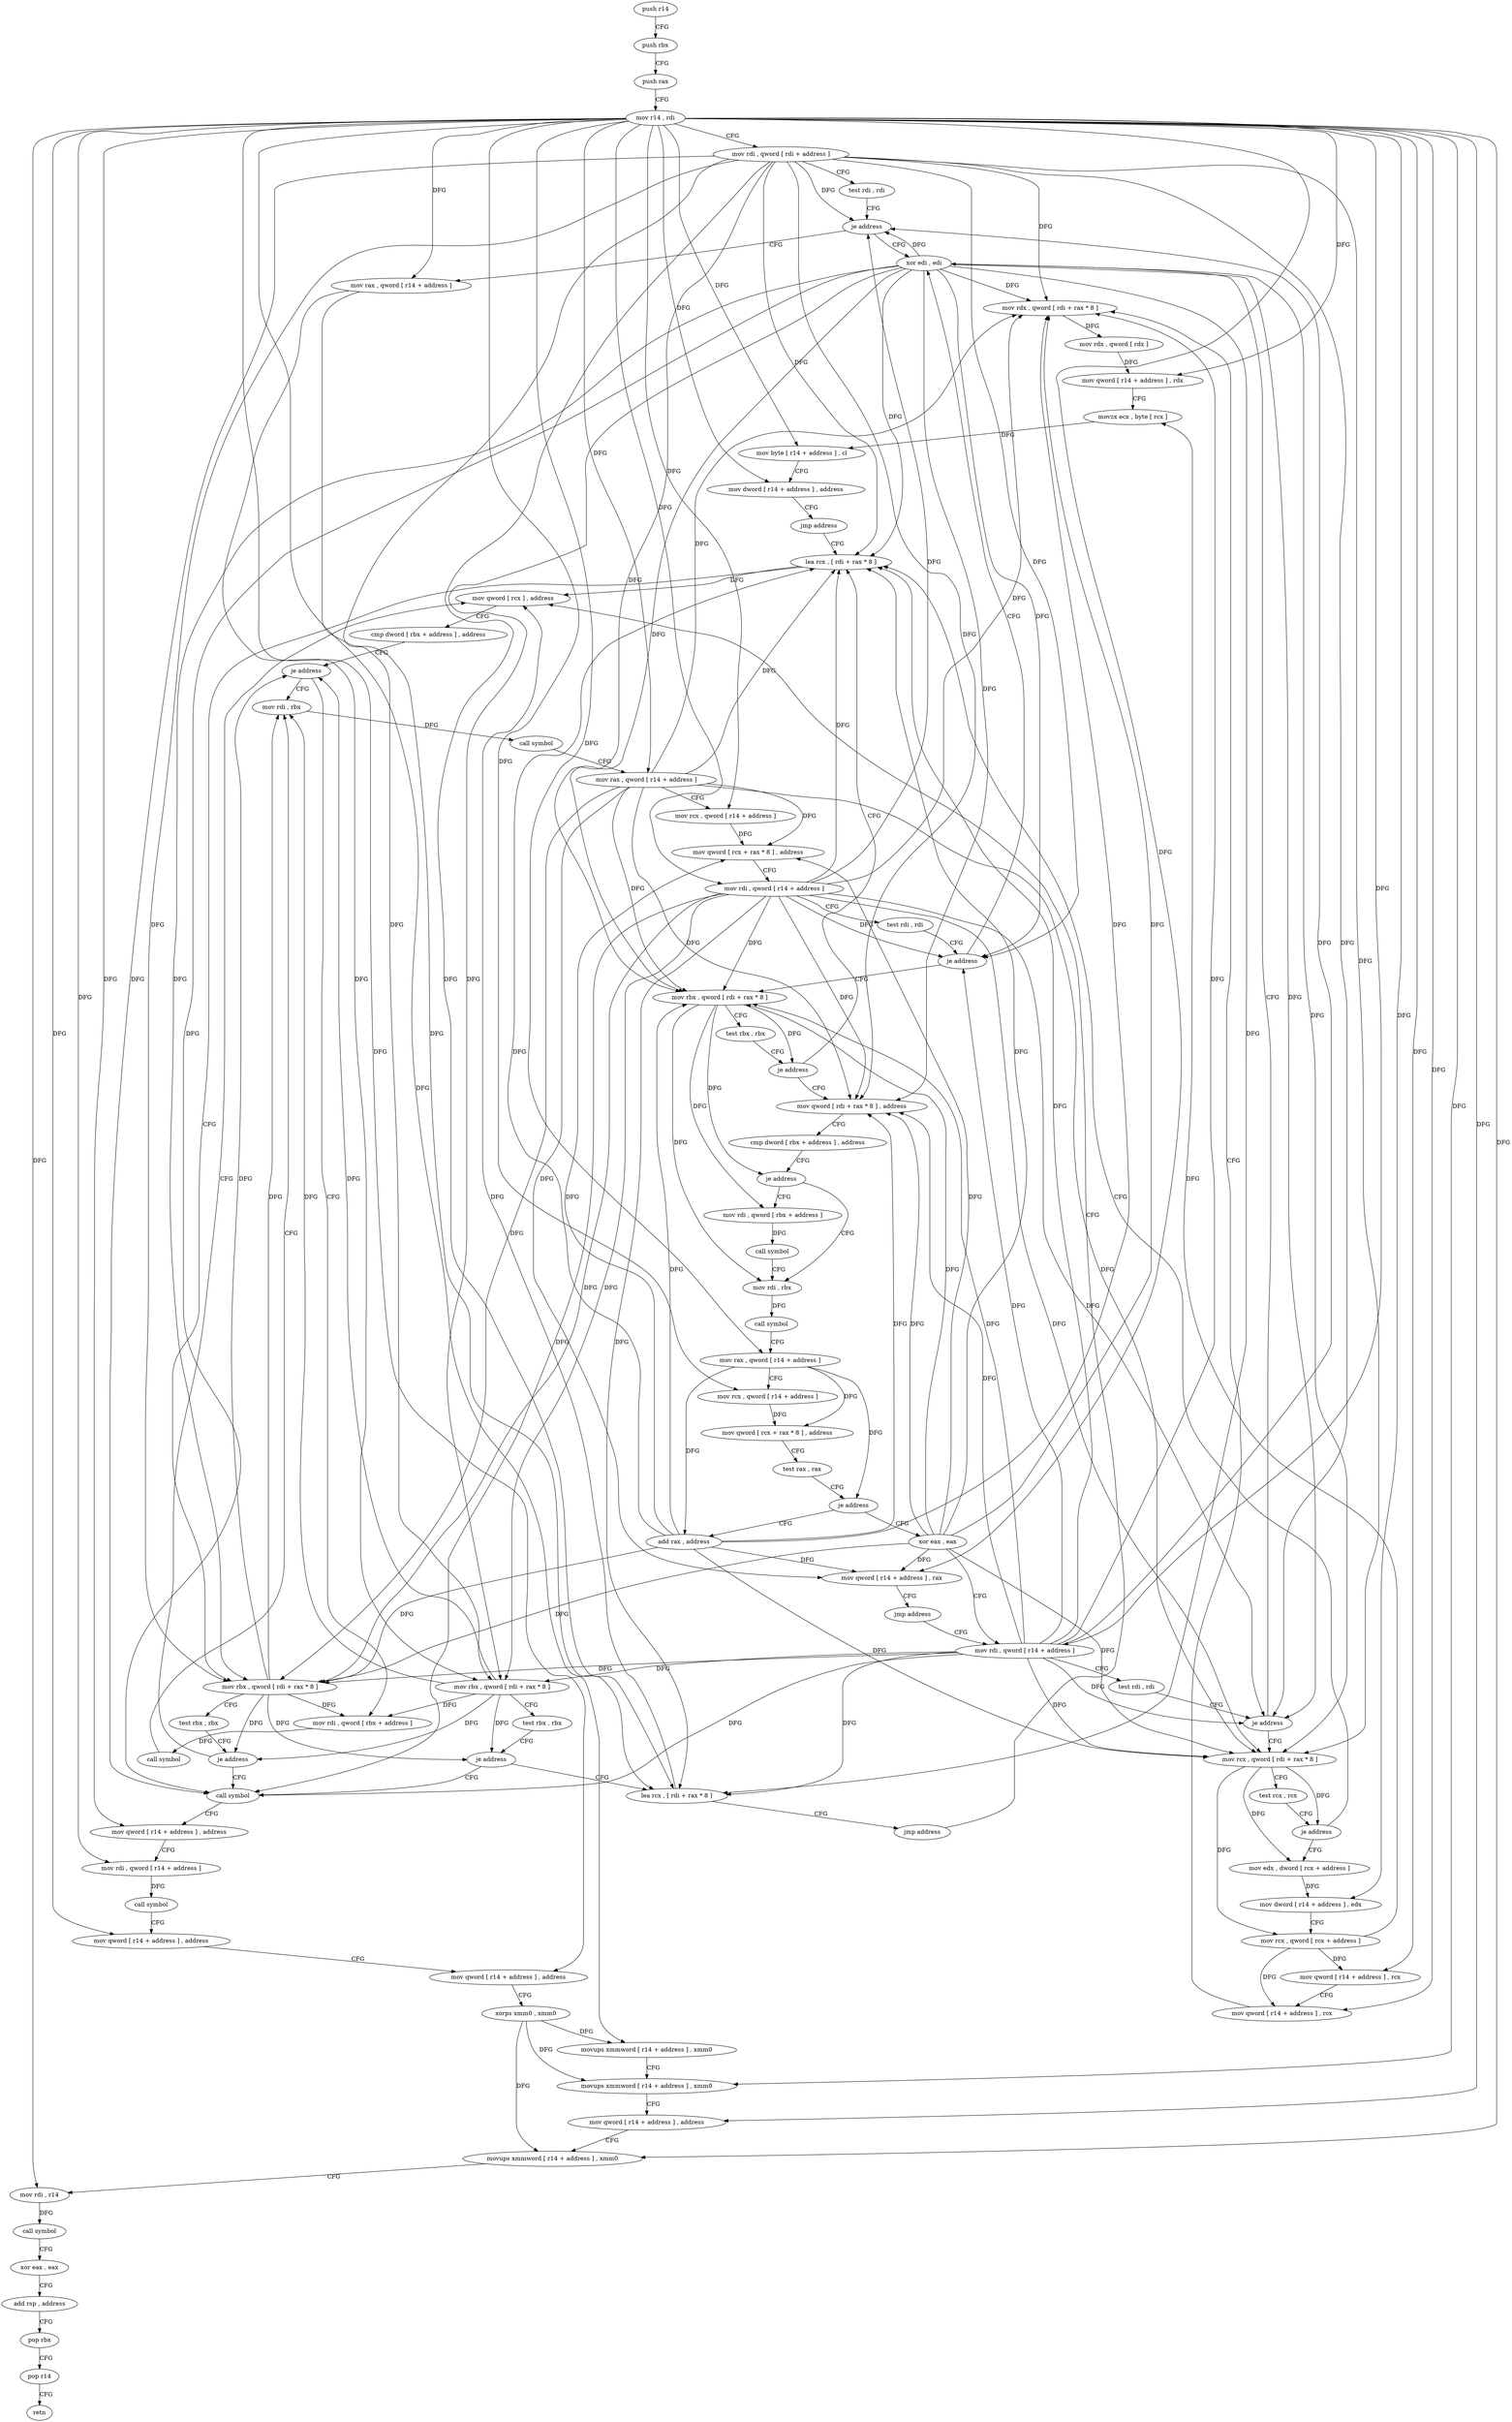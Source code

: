 digraph "func" {
"129840" [label = "push r14" ]
"129842" [label = "push rbx" ]
"129843" [label = "push rax" ]
"129844" [label = "mov r14 , rdi" ]
"129847" [label = "mov rdi , qword [ rdi + address ]" ]
"129851" [label = "test rdi , rdi" ]
"129854" [label = "je address" ]
"130125" [label = "xor edi , edi" ]
"129860" [label = "mov rax , qword [ r14 + address ]" ]
"130127" [label = "call symbol" ]
"129864" [label = "mov rbx , qword [ rdi + rax * 8 ]" ]
"129868" [label = "test rbx , rbx" ]
"129871" [label = "je address" ]
"129877" [label = "lea rcx , [ rdi + rax * 8 ]" ]
"130132" [label = "mov qword [ r14 + address ] , address" ]
"130140" [label = "mov rdi , qword [ r14 + address ]" ]
"130144" [label = "call symbol" ]
"130149" [label = "mov qword [ r14 + address ] , address" ]
"130157" [label = "mov qword [ r14 + address ] , address" ]
"130165" [label = "xorps xmm0 , xmm0" ]
"130168" [label = "movups xmmword [ r14 + address ] , xmm0" ]
"130173" [label = "movups xmmword [ r14 + address ] , xmm0" ]
"130178" [label = "mov qword [ r14 + address ] , address" ]
"130186" [label = "movups xmmword [ r14 + address ] , xmm0" ]
"130191" [label = "mov rdi , r14" ]
"130194" [label = "call symbol" ]
"130199" [label = "xor eax , eax" ]
"130201" [label = "add rsp , address" ]
"130205" [label = "pop rbx" ]
"130206" [label = "pop r14" ]
"130208" [label = "retn" ]
"129881" [label = "jmp address" ]
"129905" [label = "mov qword [ rcx ] , address" ]
"129912" [label = "cmp dword [ rbx + address ] , address" ]
"129916" [label = "je address" ]
"129927" [label = "mov rdi , rbx" ]
"129918" [label = "mov rdi , qword [ rbx + address ]" ]
"129930" [label = "call symbol" ]
"129935" [label = "mov rax , qword [ r14 + address ]" ]
"129939" [label = "mov rcx , qword [ r14 + address ]" ]
"129943" [label = "mov qword [ rcx + rax * 8 ] , address" ]
"129951" [label = "mov rdi , qword [ r14 + address ]" ]
"129955" [label = "test rdi , rdi" ]
"129958" [label = "je address" ]
"129964" [label = "mov rbx , qword [ rdi + rax * 8 ]" ]
"129922" [label = "call symbol" ]
"129968" [label = "test rbx , rbx" ]
"129971" [label = "je address" ]
"129888" [label = "lea rcx , [ rdi + rax * 8 ]" ]
"129973" [label = "mov qword [ rdi + rax * 8 ] , address" ]
"129892" [label = "mov rbx , qword [ rdi + rax * 8 ]" ]
"129896" [label = "test rbx , rbx" ]
"129899" [label = "je address" ]
"129981" [label = "cmp dword [ rbx + address ] , address" ]
"129985" [label = "je address" ]
"129996" [label = "mov rdi , rbx" ]
"129987" [label = "mov rdi , qword [ rbx + address ]" ]
"129999" [label = "call symbol" ]
"130004" [label = "mov rax , qword [ r14 + address ]" ]
"130008" [label = "mov rcx , qword [ r14 + address ]" ]
"130012" [label = "mov qword [ rcx + rax * 8 ] , address" ]
"130020" [label = "test rax , rax" ]
"130023" [label = "je address" ]
"130048" [label = "xor eax , eax" ]
"130025" [label = "add rax , address" ]
"129991" [label = "call symbol" ]
"130050" [label = "mov rdi , qword [ r14 + address ]" ]
"130029" [label = "mov qword [ r14 + address ] , rax" ]
"130033" [label = "jmp address" ]
"130059" [label = "mov rcx , qword [ rdi + rax * 8 ]" ]
"130063" [label = "test rcx , rcx" ]
"130066" [label = "je address" ]
"130072" [label = "mov edx , dword [ rcx + address ]" ]
"130054" [label = "test rdi , rdi" ]
"130057" [label = "je address" ]
"130075" [label = "mov dword [ r14 + address ] , edx" ]
"130079" [label = "mov rcx , qword [ rcx + address ]" ]
"130083" [label = "mov qword [ r14 + address ] , rcx" ]
"130087" [label = "mov qword [ r14 + address ] , rcx" ]
"130094" [label = "mov rdx , qword [ rdi + rax * 8 ]" ]
"130098" [label = "mov rdx , qword [ rdx ]" ]
"130101" [label = "mov qword [ r14 + address ] , rdx" ]
"130105" [label = "movzx ecx , byte [ rcx ]" ]
"130108" [label = "mov byte [ r14 + address ] , cl" ]
"130112" [label = "mov dword [ r14 + address ] , address" ]
"130120" [label = "jmp address" ]
"129840" -> "129842" [ label = "CFG" ]
"129842" -> "129843" [ label = "CFG" ]
"129843" -> "129844" [ label = "CFG" ]
"129844" -> "129847" [ label = "CFG" ]
"129844" -> "129860" [ label = "DFG" ]
"129844" -> "130132" [ label = "DFG" ]
"129844" -> "130140" [ label = "DFG" ]
"129844" -> "130149" [ label = "DFG" ]
"129844" -> "130157" [ label = "DFG" ]
"129844" -> "130168" [ label = "DFG" ]
"129844" -> "130173" [ label = "DFG" ]
"129844" -> "130178" [ label = "DFG" ]
"129844" -> "130186" [ label = "DFG" ]
"129844" -> "130191" [ label = "DFG" ]
"129844" -> "129935" [ label = "DFG" ]
"129844" -> "129939" [ label = "DFG" ]
"129844" -> "129951" [ label = "DFG" ]
"129844" -> "130004" [ label = "DFG" ]
"129844" -> "130008" [ label = "DFG" ]
"129844" -> "130029" [ label = "DFG" ]
"129844" -> "130050" [ label = "DFG" ]
"129844" -> "130075" [ label = "DFG" ]
"129844" -> "130083" [ label = "DFG" ]
"129844" -> "130087" [ label = "DFG" ]
"129844" -> "130101" [ label = "DFG" ]
"129844" -> "130108" [ label = "DFG" ]
"129844" -> "130112" [ label = "DFG" ]
"129847" -> "129851" [ label = "CFG" ]
"129847" -> "129854" [ label = "DFG" ]
"129847" -> "129864" [ label = "DFG" ]
"129847" -> "130127" [ label = "DFG" ]
"129847" -> "129877" [ label = "DFG" ]
"129847" -> "129958" [ label = "DFG" ]
"129847" -> "129964" [ label = "DFG" ]
"129847" -> "129888" [ label = "DFG" ]
"129847" -> "129892" [ label = "DFG" ]
"129847" -> "129973" [ label = "DFG" ]
"129847" -> "130057" [ label = "DFG" ]
"129847" -> "130059" [ label = "DFG" ]
"129847" -> "130094" [ label = "DFG" ]
"129851" -> "129854" [ label = "CFG" ]
"129854" -> "130125" [ label = "CFG" ]
"129854" -> "129860" [ label = "CFG" ]
"130125" -> "130127" [ label = "DFG" ]
"130125" -> "129854" [ label = "DFG" ]
"130125" -> "129864" [ label = "DFG" ]
"130125" -> "129877" [ label = "DFG" ]
"130125" -> "129958" [ label = "DFG" ]
"130125" -> "129964" [ label = "DFG" ]
"130125" -> "129888" [ label = "DFG" ]
"130125" -> "129892" [ label = "DFG" ]
"130125" -> "129973" [ label = "DFG" ]
"130125" -> "130057" [ label = "DFG" ]
"130125" -> "130059" [ label = "DFG" ]
"130125" -> "130094" [ label = "DFG" ]
"129860" -> "129864" [ label = "DFG" ]
"129860" -> "129877" [ label = "DFG" ]
"130127" -> "130132" [ label = "CFG" ]
"129864" -> "129868" [ label = "CFG" ]
"129864" -> "129871" [ label = "DFG" ]
"129864" -> "129916" [ label = "DFG" ]
"129864" -> "129927" [ label = "DFG" ]
"129864" -> "129918" [ label = "DFG" ]
"129864" -> "129899" [ label = "DFG" ]
"129868" -> "129871" [ label = "CFG" ]
"129871" -> "130127" [ label = "CFG" ]
"129871" -> "129877" [ label = "CFG" ]
"129877" -> "129881" [ label = "CFG" ]
"129877" -> "129905" [ label = "DFG" ]
"130132" -> "130140" [ label = "CFG" ]
"130140" -> "130144" [ label = "DFG" ]
"130144" -> "130149" [ label = "CFG" ]
"130149" -> "130157" [ label = "CFG" ]
"130157" -> "130165" [ label = "CFG" ]
"130165" -> "130168" [ label = "DFG" ]
"130165" -> "130173" [ label = "DFG" ]
"130165" -> "130186" [ label = "DFG" ]
"130168" -> "130173" [ label = "CFG" ]
"130173" -> "130178" [ label = "CFG" ]
"130178" -> "130186" [ label = "CFG" ]
"130186" -> "130191" [ label = "CFG" ]
"130191" -> "130194" [ label = "DFG" ]
"130194" -> "130199" [ label = "CFG" ]
"130199" -> "130201" [ label = "CFG" ]
"130201" -> "130205" [ label = "CFG" ]
"130205" -> "130206" [ label = "CFG" ]
"130206" -> "130208" [ label = "CFG" ]
"129881" -> "129905" [ label = "CFG" ]
"129905" -> "129912" [ label = "CFG" ]
"129912" -> "129916" [ label = "CFG" ]
"129916" -> "129927" [ label = "CFG" ]
"129916" -> "129918" [ label = "CFG" ]
"129927" -> "129930" [ label = "DFG" ]
"129918" -> "129922" [ label = "DFG" ]
"129930" -> "129935" [ label = "CFG" ]
"129935" -> "129939" [ label = "CFG" ]
"129935" -> "129943" [ label = "DFG" ]
"129935" -> "129964" [ label = "DFG" ]
"129935" -> "129888" [ label = "DFG" ]
"129935" -> "129892" [ label = "DFG" ]
"129935" -> "129973" [ label = "DFG" ]
"129935" -> "130029" [ label = "DFG" ]
"129935" -> "130059" [ label = "DFG" ]
"129935" -> "130094" [ label = "DFG" ]
"129939" -> "129943" [ label = "DFG" ]
"129943" -> "129951" [ label = "CFG" ]
"129951" -> "129955" [ label = "CFG" ]
"129951" -> "129854" [ label = "DFG" ]
"129951" -> "130127" [ label = "DFG" ]
"129951" -> "129864" [ label = "DFG" ]
"129951" -> "129877" [ label = "DFG" ]
"129951" -> "129958" [ label = "DFG" ]
"129951" -> "129964" [ label = "DFG" ]
"129951" -> "129888" [ label = "DFG" ]
"129951" -> "129892" [ label = "DFG" ]
"129951" -> "129973" [ label = "DFG" ]
"129951" -> "130057" [ label = "DFG" ]
"129951" -> "130059" [ label = "DFG" ]
"129951" -> "130094" [ label = "DFG" ]
"129955" -> "129958" [ label = "CFG" ]
"129958" -> "130125" [ label = "CFG" ]
"129958" -> "129964" [ label = "CFG" ]
"129964" -> "129968" [ label = "CFG" ]
"129964" -> "129971" [ label = "DFG" ]
"129964" -> "129985" [ label = "DFG" ]
"129964" -> "129996" [ label = "DFG" ]
"129964" -> "129987" [ label = "DFG" ]
"129922" -> "129927" [ label = "CFG" ]
"129968" -> "129971" [ label = "CFG" ]
"129971" -> "129888" [ label = "CFG" ]
"129971" -> "129973" [ label = "CFG" ]
"129888" -> "129892" [ label = "CFG" ]
"129888" -> "129905" [ label = "DFG" ]
"129973" -> "129981" [ label = "CFG" ]
"129892" -> "129896" [ label = "CFG" ]
"129892" -> "129871" [ label = "DFG" ]
"129892" -> "129916" [ label = "DFG" ]
"129892" -> "129927" [ label = "DFG" ]
"129892" -> "129918" [ label = "DFG" ]
"129892" -> "129899" [ label = "DFG" ]
"129896" -> "129899" [ label = "CFG" ]
"129899" -> "130127" [ label = "CFG" ]
"129899" -> "129905" [ label = "CFG" ]
"129981" -> "129985" [ label = "CFG" ]
"129985" -> "129996" [ label = "CFG" ]
"129985" -> "129987" [ label = "CFG" ]
"129996" -> "129999" [ label = "DFG" ]
"129987" -> "129991" [ label = "DFG" ]
"129999" -> "130004" [ label = "CFG" ]
"130004" -> "130008" [ label = "CFG" ]
"130004" -> "130012" [ label = "DFG" ]
"130004" -> "130023" [ label = "DFG" ]
"130004" -> "130025" [ label = "DFG" ]
"130008" -> "130012" [ label = "DFG" ]
"130012" -> "130020" [ label = "CFG" ]
"130020" -> "130023" [ label = "CFG" ]
"130023" -> "130048" [ label = "CFG" ]
"130023" -> "130025" [ label = "CFG" ]
"130048" -> "130050" [ label = "CFG" ]
"130048" -> "129943" [ label = "DFG" ]
"130048" -> "129964" [ label = "DFG" ]
"130048" -> "129888" [ label = "DFG" ]
"130048" -> "129892" [ label = "DFG" ]
"130048" -> "129973" [ label = "DFG" ]
"130048" -> "130029" [ label = "DFG" ]
"130048" -> "130059" [ label = "DFG" ]
"130048" -> "130094" [ label = "DFG" ]
"130025" -> "130029" [ label = "DFG" ]
"130025" -> "129943" [ label = "DFG" ]
"130025" -> "129964" [ label = "DFG" ]
"130025" -> "129888" [ label = "DFG" ]
"130025" -> "129892" [ label = "DFG" ]
"130025" -> "129973" [ label = "DFG" ]
"130025" -> "130059" [ label = "DFG" ]
"130025" -> "130094" [ label = "DFG" ]
"129991" -> "129996" [ label = "CFG" ]
"130050" -> "130054" [ label = "CFG" ]
"130050" -> "129854" [ label = "DFG" ]
"130050" -> "130127" [ label = "DFG" ]
"130050" -> "129958" [ label = "DFG" ]
"130050" -> "129864" [ label = "DFG" ]
"130050" -> "129877" [ label = "DFG" ]
"130050" -> "129964" [ label = "DFG" ]
"130050" -> "129888" [ label = "DFG" ]
"130050" -> "129892" [ label = "DFG" ]
"130050" -> "129973" [ label = "DFG" ]
"130050" -> "130057" [ label = "DFG" ]
"130050" -> "130059" [ label = "DFG" ]
"130050" -> "130094" [ label = "DFG" ]
"130029" -> "130033" [ label = "CFG" ]
"130033" -> "130050" [ label = "CFG" ]
"130059" -> "130063" [ label = "CFG" ]
"130059" -> "130066" [ label = "DFG" ]
"130059" -> "130072" [ label = "DFG" ]
"130059" -> "130079" [ label = "DFG" ]
"130063" -> "130066" [ label = "CFG" ]
"130066" -> "129888" [ label = "CFG" ]
"130066" -> "130072" [ label = "CFG" ]
"130072" -> "130075" [ label = "DFG" ]
"130054" -> "130057" [ label = "CFG" ]
"130057" -> "130125" [ label = "CFG" ]
"130057" -> "130059" [ label = "CFG" ]
"130075" -> "130079" [ label = "CFG" ]
"130079" -> "130083" [ label = "DFG" ]
"130079" -> "130087" [ label = "DFG" ]
"130079" -> "130105" [ label = "DFG" ]
"130083" -> "130087" [ label = "CFG" ]
"130087" -> "130094" [ label = "CFG" ]
"130094" -> "130098" [ label = "DFG" ]
"130098" -> "130101" [ label = "DFG" ]
"130101" -> "130105" [ label = "CFG" ]
"130105" -> "130108" [ label = "DFG" ]
"130108" -> "130112" [ label = "CFG" ]
"130112" -> "130120" [ label = "CFG" ]
"130120" -> "129888" [ label = "CFG" ]
}
